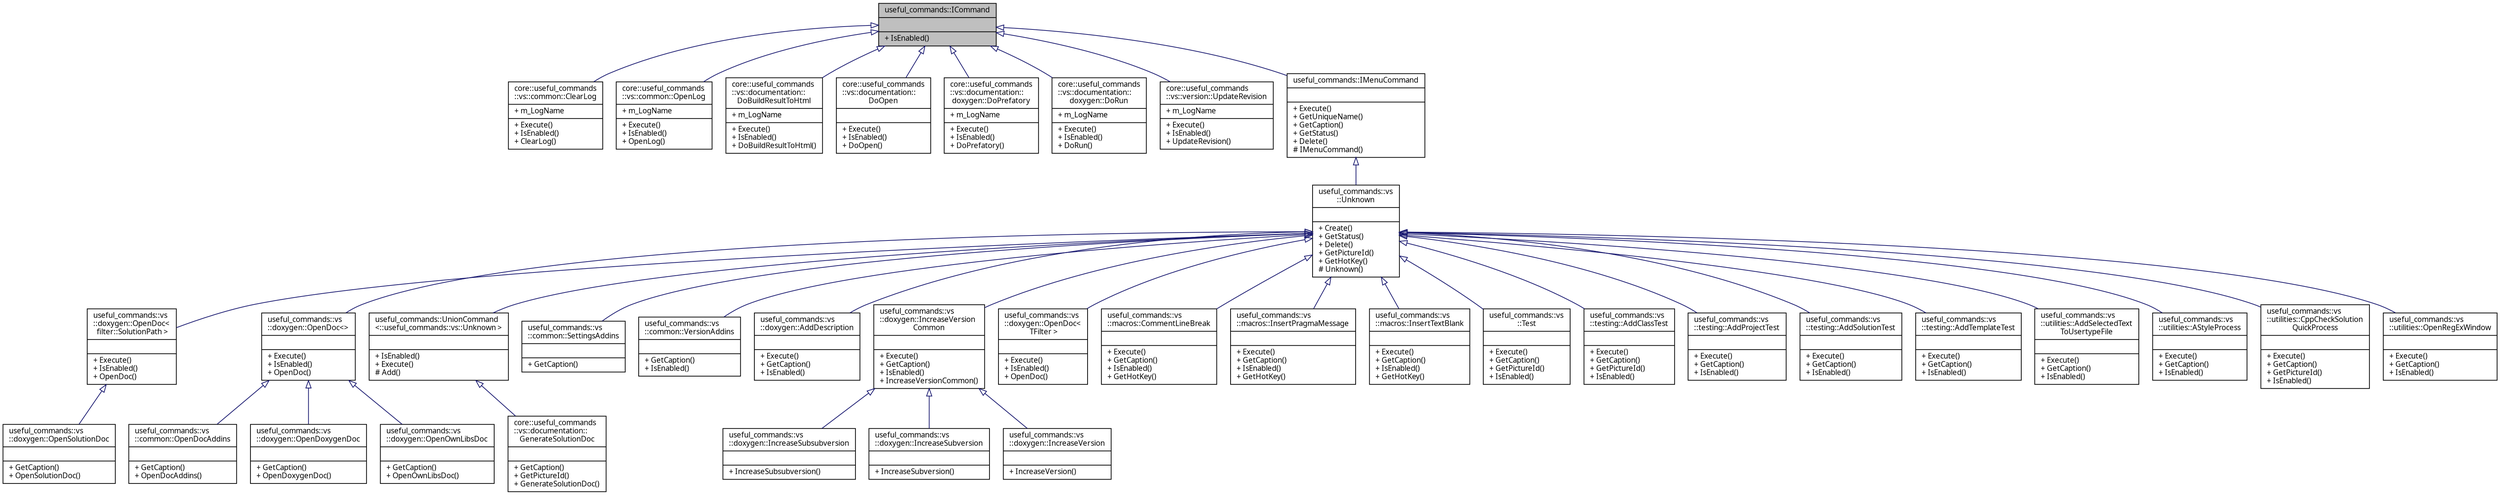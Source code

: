 digraph "useful_commands::ICommand"
{
 // INTERACTIVE_SVG=YES
  edge [fontname="Verdana",fontsize="10",labelfontname="Verdana",labelfontsize="10"];
  node [fontname="Verdana",fontsize="10",shape=record];
  Node1 [label="{useful_commands::ICommand\n||+ IsEnabled()\l}",height=0.2,width=0.4,color="black", fillcolor="grey75", style="filled", fontcolor="black"];
  Node1 -> Node2 [dir="back",color="midnightblue",fontsize="10",style="solid",arrowtail="onormal",fontname="Verdana"];
  Node2 [label="{core::useful_commands\l::vs::common::ClearLog\n|+ m_LogName\l|+ Execute()\l+ IsEnabled()\l+ ClearLog()\l}",height=0.2,width=0.4,color="black", fillcolor="white", style="filled",URL="$classcore_1_1useful__commands_1_1vs_1_1common_1_1_clear_log.html",tooltip="Класс входит в Проект Common   Класс команды очистки лога. "];
  Node1 -> Node3 [dir="back",color="midnightblue",fontsize="10",style="solid",arrowtail="onormal",fontname="Verdana"];
  Node3 [label="{core::useful_commands\l::vs::common::OpenLog\n|+ m_LogName\l|+ Execute()\l+ IsEnabled()\l+ OpenLog()\l}",height=0.2,width=0.4,color="black", fillcolor="white", style="filled",URL="$classcore_1_1useful__commands_1_1vs_1_1common_1_1_open_log.html",tooltip="Класс входит в Проект Common   Класс команды открытия лога. "];
  Node1 -> Node4 [dir="back",color="midnightblue",fontsize="10",style="solid",arrowtail="onormal",fontname="Verdana"];
  Node4 [label="{core::useful_commands\l::vs::documentation::\lDoBuildResultToHtml\n|+ m_LogName\l|+ Execute()\l+ IsEnabled()\l+ DoBuildResultToHtml()\l}",height=0.2,width=0.4,color="black", fillcolor="white", style="filled",URL="$classcore_1_1useful__commands_1_1vs_1_1documentation_1_1_do_build_result_to_html.html",tooltip="Класс входит в Проект Documentation   Класс команды отбработки файла результата построения решения ск..."];
  Node1 -> Node5 [dir="back",color="midnightblue",fontsize="10",style="solid",arrowtail="onormal",fontname="Verdana"];
  Node5 [label="{core::useful_commands\l::vs::documentation::\lDoOpen\n||+ Execute()\l+ IsEnabled()\l+ DoOpen()\l}",height=0.2,width=0.4,color="black", fillcolor="white", style="filled",URL="$classcore_1_1useful__commands_1_1vs_1_1documentation_1_1_do_open.html",tooltip="Класс входит в Проект Documentation   Класс команды открытия документации решения. "];
  Node1 -> Node6 [dir="back",color="midnightblue",fontsize="10",style="solid",arrowtail="onormal",fontname="Verdana"];
  Node6 [label="{core::useful_commands\l::vs::documentation::\ldoxygen::DoPrefatory\n|+ m_LogName\l|+ Execute()\l+ IsEnabled()\l+ DoPrefatory()\l}",height=0.2,width=0.4,color="black", fillcolor="white", style="filled",URL="$classcore_1_1useful__commands_1_1vs_1_1documentation_1_1doxygen_1_1_do_prefatory.html",tooltip="Класс входит в Проект UsefulCommands   Класс команды предварительной обработки документации решения..."];
  Node1 -> Node7 [dir="back",color="midnightblue",fontsize="10",style="solid",arrowtail="onormal",fontname="Verdana"];
  Node7 [label="{core::useful_commands\l::vs::documentation::\ldoxygen::DoRun\n|+ m_LogName\l|+ Execute()\l+ IsEnabled()\l+ DoRun()\l}",height=0.2,width=0.4,color="black", fillcolor="white", style="filled",URL="$classcore_1_1useful__commands_1_1vs_1_1documentation_1_1doxygen_1_1_do_run.html",tooltip="Класс входит в Проект UsefulCommands   Класс команды генерации документации решения. "];
  Node1 -> Node8 [dir="back",color="midnightblue",fontsize="10",style="solid",arrowtail="onormal",fontname="Verdana"];
  Node8 [label="{core::useful_commands\l::vs::version::UpdateRevision\n|+ m_LogName\l|+ Execute()\l+ IsEnabled()\l+ UpdateRevision()\l}",height=0.2,width=0.4,color="black", fillcolor="white", style="filled",URL="$classcore_1_1useful__commands_1_1vs_1_1version_1_1_update_revision.html",tooltip="Класс входит в Проект Version   Класс команды обновления номеров ревизий кода в файле версии решения..."];
  Node1 -> Node9 [dir="back",color="midnightblue",fontsize="10",style="solid",arrowtail="onormal",fontname="Verdana"];
  Node9 [label="{useful_commands::IMenuCommand\n||+ Execute()\l+ GetUniqueName()\l+ GetCaption()\l+ GetStatus()\l+ Delete()\l# IMenuCommand()\l}",height=0.2,width=0.4,color="black", fillcolor="white", style="filled",URL="$classuseful__commands_1_1_i_menu_command.html",tooltip="Класс входит в Проект UsefulCommands   Базовый класс всех команд, которые будут исполнятся при выборе..."];
  Node9 -> Node10 [dir="back",color="midnightblue",fontsize="10",style="solid",arrowtail="onormal",fontname="Verdana"];
  Node10 [label="{useful_commands::vs\l::Unknown\n||+ Create()\l+ GetStatus()\l+ Delete()\l+ GetPictureId()\l+ GetHotKey()\l# Unknown()\l}",height=0.2,width=0.4,color="black", fillcolor="white", style="filled",URL="$classuseful__commands_1_1vs_1_1_unknown.html",tooltip="Класс входит в Проект UsefulCommands   Базовый класс команд, которые будут выполняться в VisualStudio..."];
  Node10 -> Node11 [dir="back",color="midnightblue",fontsize="10",style="solid",arrowtail="onormal",fontname="Verdana"];
  Node11 [label="{useful_commands::vs\l::doxygen::OpenDoc\<\l filter::SolutionPath \>\n||+ Execute()\l+ IsEnabled()\l+ OpenDoc()\l}",height=0.2,width=0.4,color="black", fillcolor="white", style="filled",URL="$classuseful__commands_1_1vs_1_1doxygen_1_1_open_doc.html"];
  Node11 -> Node12 [dir="back",color="midnightblue",fontsize="10",style="solid",arrowtail="onormal",fontname="Verdana"];
  Node12 [label="{useful_commands::vs\l::doxygen::OpenSolutionDoc\n||+ GetCaption()\l+ OpenSolutionDoc()\l}",height=0.2,width=0.4,color="black", fillcolor="white", style="filled",URL="$classuseful__commands_1_1vs_1_1doxygen_1_1_open_solution_doc.html",tooltip="Класс входит в Проект UsefulCommands   Класс команды открытия документации решения. "];
  Node10 -> Node13 [dir="back",color="midnightblue",fontsize="10",style="solid",arrowtail="onormal",fontname="Verdana"];
  Node13 [label="{useful_commands::vs\l::doxygen::OpenDoc\<\>\n||+ Execute()\l+ IsEnabled()\l+ OpenDoc()\l}",height=0.2,width=0.4,color="black", fillcolor="white", style="filled",URL="$classuseful__commands_1_1vs_1_1doxygen_1_1_open_doc.html"];
  Node13 -> Node14 [dir="back",color="midnightblue",fontsize="10",style="solid",arrowtail="onormal",fontname="Verdana"];
  Node14 [label="{useful_commands::vs\l::common::OpenDocAddins\n||+ GetCaption()\l+ OpenDocAddins()\l}",height=0.2,width=0.4,color="black", fillcolor="white", style="filled",URL="$classuseful__commands_1_1vs_1_1common_1_1_open_doc_addins.html",tooltip="Класс входит в Проект UsefulCommands   Класс команды открытия документации надстройки. "];
  Node13 -> Node15 [dir="back",color="midnightblue",fontsize="10",style="solid",arrowtail="onormal",fontname="Verdana"];
  Node15 [label="{useful_commands::vs\l::doxygen::OpenDoxygenDoc\n||+ GetCaption()\l+ OpenDoxygenDoc()\l}",height=0.2,width=0.4,color="black", fillcolor="white", style="filled",URL="$classuseful__commands_1_1vs_1_1doxygen_1_1_open_doxygen_doc.html",tooltip="Класс входит в Проект UsefulCommands   Класс команды открытия документации Doxygen. "];
  Node13 -> Node16 [dir="back",color="midnightblue",fontsize="10",style="solid",arrowtail="onormal",fontname="Verdana"];
  Node16 [label="{useful_commands::vs\l::doxygen::OpenOwnLibsDoc\n||+ GetCaption()\l+ OpenOwnLibsDoc()\l}",height=0.2,width=0.4,color="black", fillcolor="white", style="filled",URL="$classuseful__commands_1_1vs_1_1doxygen_1_1_open_own_libs_doc.html",tooltip="Класс входит в Проект UsefulCommands   Класс команды открытия документации внешних библиотек..."];
  Node10 -> Node17 [dir="back",color="midnightblue",fontsize="10",style="solid",arrowtail="onormal",fontname="Verdana"];
  Node17 [label="{useful_commands::UnionCommand\l\<::useful_commands::vs::Unknown \>\n||+ IsEnabled()\l+ Execute()\l# Add()\l}",height=0.2,width=0.4,color="black", fillcolor="white", style="filled",URL="$classuseful__commands_1_1_union_command.html"];
  Node17 -> Node18 [dir="back",color="midnightblue",fontsize="10",style="solid",arrowtail="onormal",fontname="Verdana"];
  Node18 [label="{core::useful_commands\l::vs::documentation::\lGenerateSolutionDoc\n||+ GetCaption()\l+ GetPictureId()\l+ GenerateSolutionDoc()\l}",height=0.2,width=0.4,color="black", fillcolor="white", style="filled",URL="$classcore_1_1useful__commands_1_1vs_1_1documentation_1_1_generate_solution_doc.html",tooltip="Класс входит в Проект Documentation   Класс команды, генерирующей документацию решения. "];
  Node10 -> Node19 [dir="back",color="midnightblue",fontsize="10",style="solid",arrowtail="onormal",fontname="Verdana"];
  Node19 [label="{useful_commands::vs\l::common::SettingsAddins\n||+ GetCaption()\l}",height=0.2,width=0.4,color="black", fillcolor="white", style="filled",URL="$classuseful__commands_1_1vs_1_1common_1_1_settings_addins.html",tooltip="Класс входит в Проект UsefulCommands   < Краткое описание класса > "];
  Node10 -> Node20 [dir="back",color="midnightblue",fontsize="10",style="solid",arrowtail="onormal",fontname="Verdana"];
  Node20 [label="{useful_commands::vs\l::common::VersionAddins\n||+ GetCaption()\l+ IsEnabled()\l}",height=0.2,width=0.4,color="black", fillcolor="white", style="filled",URL="$classuseful__commands_1_1vs_1_1common_1_1_version_addins.html",tooltip="Класс входит в Проект UsefulCommands   Класс команды отображения текущей версии надстройки. "];
  Node10 -> Node21 [dir="back",color="midnightblue",fontsize="10",style="solid",arrowtail="onormal",fontname="Verdana"];
  Node21 [label="{useful_commands::vs\l::doxygen::AddDescription\n||+ Execute()\l+ GetCaption()\l+ IsEnabled()\l}",height=0.2,width=0.4,color="black", fillcolor="white", style="filled",URL="$classuseful__commands_1_1vs_1_1doxygen_1_1_add_description.html",tooltip="Класс входит в Проект UsefulCommands   Класс команды добавления описания функции/класса. "];
  Node10 -> Node22 [dir="back",color="midnightblue",fontsize="10",style="solid",arrowtail="onormal",fontname="Verdana"];
  Node22 [label="{useful_commands::vs\l::doxygen::IncreaseVersion\lCommon\n||+ Execute()\l+ GetCaption()\l+ IsEnabled()\l+ IncreaseVersionCommon()\l}",height=0.2,width=0.4,color="black", fillcolor="white", style="filled",URL="$classuseful__commands_1_1vs_1_1doxygen_1_1_increase_version_common.html",tooltip="Класс входит в Проект UsefulCommands   Базовый класс команд увеличения номера версии класса..."];
  Node22 -> Node23 [dir="back",color="midnightblue",fontsize="10",style="solid",arrowtail="onormal",fontname="Verdana"];
  Node23 [label="{useful_commands::vs\l::doxygen::IncreaseSubsubversion\n||+ IncreaseSubsubversion()\l}",height=0.2,width=0.4,color="black", fillcolor="white", style="filled",URL="$classuseful__commands_1_1vs_1_1doxygen_1_1_increase_subsubversion.html",tooltip="Класс входит в Проект UsefulCommands   Класс увеличения сладшего номера версии в описании класса..."];
  Node22 -> Node24 [dir="back",color="midnightblue",fontsize="10",style="solid",arrowtail="onormal",fontname="Verdana"];
  Node24 [label="{useful_commands::vs\l::doxygen::IncreaseSubversion\n||+ IncreaseSubversion()\l}",height=0.2,width=0.4,color="black", fillcolor="white", style="filled",URL="$classuseful__commands_1_1vs_1_1doxygen_1_1_increase_subversion.html",tooltip="Класс входит в Проект UsefulCommands   Класс команды увеличения номера подверсии в описании класса..."];
  Node22 -> Node25 [dir="back",color="midnightblue",fontsize="10",style="solid",arrowtail="onormal",fontname="Verdana"];
  Node25 [label="{useful_commands::vs\l::doxygen::IncreaseVersion\n||+ IncreaseVersion()\l}",height=0.2,width=0.4,color="black", fillcolor="white", style="filled",URL="$classuseful__commands_1_1vs_1_1doxygen_1_1_increase_version.html",tooltip="Класс входит в Проект UsefulCommands   Класс команды увеличения номера версии класса. "];
  Node10 -> Node26 [dir="back",color="midnightblue",fontsize="10",style="solid",arrowtail="onormal",fontname="Verdana"];
  Node26 [label="{useful_commands::vs\l::doxygen::OpenDoc\<\l TFilter \>\n||+ Execute()\l+ IsEnabled()\l+ OpenDoc()\l}",height=0.2,width=0.4,color="black", fillcolor="white", style="filled",URL="$classuseful__commands_1_1vs_1_1doxygen_1_1_open_doc.html",tooltip="Класс входит в Проект UsefulCommands   Базовый класс для классов команд открытия документации. "];
  Node10 -> Node27 [dir="back",color="midnightblue",fontsize="10",style="solid",arrowtail="onormal",fontname="Verdana"];
  Node27 [label="{useful_commands::vs\l::macros::CommentLineBreak\n||+ Execute()\l+ GetCaption()\l+ IsEnabled()\l+ GetHotKey()\l}",height=0.2,width=0.4,color="black", fillcolor="white", style="filled",URL="$classuseful__commands_1_1vs_1_1macros_1_1_comment_line_break.html",tooltip="Класс входит в Проект UsefulCommands   Класс команды переноса строки комментария. ..."];
  Node10 -> Node28 [dir="back",color="midnightblue",fontsize="10",style="solid",arrowtail="onormal",fontname="Verdana"];
  Node28 [label="{useful_commands::vs\l::macros::InsertPragmaMessage\n||+ Execute()\l+ GetCaption()\l+ IsEnabled()\l+ GetHotKey()\l}",height=0.2,width=0.4,color="black", fillcolor="white", style="filled",URL="$classuseful__commands_1_1vs_1_1macros_1_1_insert_pragma_message.html",tooltip="Класс входит в Проект UsefulCommands   Класс команды вставки сообщения #pragma chMSG(). "];
  Node10 -> Node29 [dir="back",color="midnightblue",fontsize="10",style="solid",arrowtail="onormal",fontname="Verdana"];
  Node29 [label="{useful_commands::vs\l::macros::InsertTextBlank\n||+ Execute()\l+ GetCaption()\l+ IsEnabled()\l+ GetHotKey()\l}",height=0.2,width=0.4,color="black", fillcolor="white", style="filled",URL="$classuseful__commands_1_1vs_1_1macros_1_1_insert_text_blank.html",tooltip="Класс входит в Проект UsefulCommands   Класс команды вставки заготовки текста. "];
  Node10 -> Node30 [dir="back",color="midnightblue",fontsize="10",style="solid",arrowtail="onormal",fontname="Verdana"];
  Node30 [label="{useful_commands::vs\l::Test\n||+ Execute()\l+ GetCaption()\l+ GetPictureId()\l+ IsEnabled()\l}",height=0.2,width=0.4,color="black", fillcolor="white", style="filled",URL="$classuseful__commands_1_1vs_1_1_test.html",tooltip="Класс входит в Проект UsefulCommands   Класс для обкатки работоспособности команд. "];
  Node10 -> Node31 [dir="back",color="midnightblue",fontsize="10",style="solid",arrowtail="onormal",fontname="Verdana"];
  Node31 [label="{useful_commands::vs\l::testing::AddClassTest\n||+ Execute()\l+ GetCaption()\l+ GetPictureId()\l+ IsEnabled()\l}",height=0.2,width=0.4,color="black", fillcolor="white", style="filled",URL="$classuseful__commands_1_1vs_1_1testing_1_1_add_class_test.html",tooltip="Класс входит в Проект UsefulCommands   Класс команды добавления тестового проекта для класса..."];
  Node10 -> Node32 [dir="back",color="midnightblue",fontsize="10",style="solid",arrowtail="onormal",fontname="Verdana"];
  Node32 [label="{useful_commands::vs\l::testing::AddProjectTest\n||+ Execute()\l+ GetCaption()\l+ IsEnabled()\l}",height=0.2,width=0.4,color="black", fillcolor="white", style="filled",URL="$classuseful__commands_1_1vs_1_1testing_1_1_add_project_test.html",tooltip="Класс входит в Проект UsefulCommands   Класс команды добавления тестового проекта для проекта..."];
  Node10 -> Node33 [dir="back",color="midnightblue",fontsize="10",style="solid",arrowtail="onormal",fontname="Verdana"];
  Node33 [label="{useful_commands::vs\l::testing::AddSolutionTest\n||+ Execute()\l+ GetCaption()\l+ IsEnabled()\l}",height=0.2,width=0.4,color="black", fillcolor="white", style="filled",URL="$classuseful__commands_1_1vs_1_1testing_1_1_add_solution_test.html",tooltip="Класс входит в Проект UsefulCommands   Класс команды добавления общего тестового проекта всего решени..."];
  Node10 -> Node34 [dir="back",color="midnightblue",fontsize="10",style="solid",arrowtail="onormal",fontname="Verdana"];
  Node34 [label="{useful_commands::vs\l::testing::AddTemplateTest\n||+ Execute()\l+ GetCaption()\l+ IsEnabled()\l}",height=0.2,width=0.4,color="black", fillcolor="white", style="filled",URL="$classuseful__commands_1_1vs_1_1testing_1_1_add_template_test.html",tooltip="Класс входит в Проект UsefulCommands   Класс команды добавления заготовки теста. "];
  Node10 -> Node35 [dir="back",color="midnightblue",fontsize="10",style="solid",arrowtail="onormal",fontname="Verdana"];
  Node35 [label="{useful_commands::vs\l::utilities::AddSelectedText\lToUsertypeFile\n||+ Execute()\l+ GetCaption()\l+ IsEnabled()\l}",height=0.2,width=0.4,color="black", fillcolor="white", style="filled",URL="$classuseful__commands_1_1vs_1_1utilities_1_1_add_selected_text_to_usertype_file.html",tooltip="Класс входит в Проект UsefulCommands   Класс команды добавления выделенного текста в файл usertype..."];
  Node10 -> Node36 [dir="back",color="midnightblue",fontsize="10",style="solid",arrowtail="onormal",fontname="Verdana"];
  Node36 [label="{useful_commands::vs\l::utilities::AStyleProcess\n||+ Execute()\l+ GetCaption()\l+ IsEnabled()\l}",height=0.2,width=0.4,color="black", fillcolor="white", style="filled",URL="$classuseful__commands_1_1vs_1_1utilities_1_1_a_style_process.html",tooltip="Класс входит в Проект UsefulCommands   Класс команды обработки файла программой AStyle. "];
  Node10 -> Node37 [dir="back",color="midnightblue",fontsize="10",style="solid",arrowtail="onormal",fontname="Verdana"];
  Node37 [label="{useful_commands::vs\l::utilities::CppCheckSolution\lQuickProcess\n||+ Execute()\l+ GetCaption()\l+ GetPictureId()\l+ IsEnabled()\l}",height=0.2,width=0.4,color="black", fillcolor="white", style="filled",URL="$classuseful__commands_1_1vs_1_1utilities_1_1_cpp_check_solution_quick_process.html",tooltip="Класс входит в Проект UsefulCommands   Класс команды быстрой обработки решения при помощи CppCheck..."];
  Node10 -> Node38 [dir="back",color="midnightblue",fontsize="10",style="solid",arrowtail="onormal",fontname="Verdana"];
  Node38 [label="{useful_commands::vs\l::utilities::OpenRegExWindow\n||+ Execute()\l+ GetCaption()\l+ IsEnabled()\l}",height=0.2,width=0.4,color="black", fillcolor="white", style="filled",URL="$classuseful__commands_1_1vs_1_1utilities_1_1_open_reg_ex_window.html",tooltip="Класс входит в Проект Utilities   Класс команды открытия окна утилиты создания регулярных выражений..."];
}
